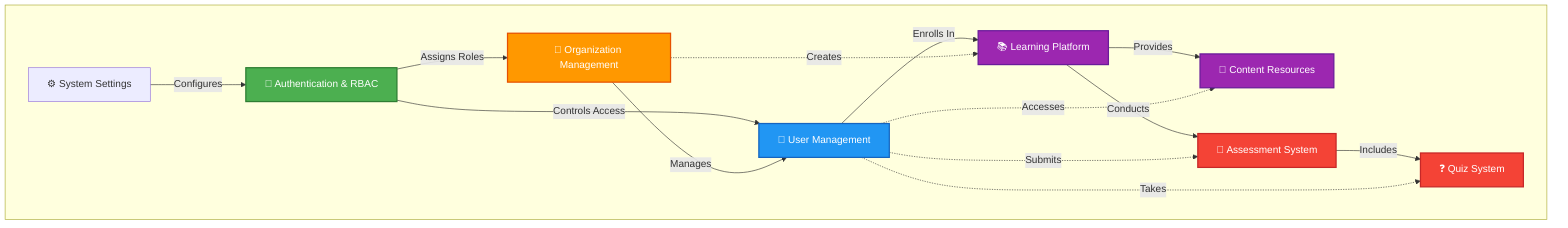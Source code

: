 graph TB
    %% Style definitions
    classDef authStyle fill:#4CAF50,stroke:#2E7D32,stroke-width:2px,color:#fff
    classDef userStyle fill:#2196F3,stroke:#1565C0,stroke-width:2px,color:#fff
    classDef orgStyle fill:#FF9800,stroke:#E65100,stroke-width:2px,color:#fff
    classDef contentStyle fill:#9C27B0,stroke:#6A1B9A,stroke-width:2px,color:#fff
    classDef assessStyle fill:#F44336,stroke:#C62828,stroke-width:2px,color:#fff
    
    %% Main Components
    subgraph " "
        AUTH[🔐 Authentication & RBAC]
        ORG[🏢 Organization Management]
        USER[👤 User Management]
        LEARN[📚 Learning Platform]
        ASSESS[📝 Assessment System]
        CONTENT[📂 Content Resources]
        QUIZ[❓ Quiz System]
        SETTINGS[⚙️ System Settings]
    end
    
    %% Core Relationships
    AUTH --> |Controls Access| USER
    AUTH --> |Assigns Roles| ORG
    ORG --> |Manages| USER
    USER --> |Enrolls In| LEARN
    LEARN --> |Provides| CONTENT
    LEARN --> |Conducts| ASSESS
    ASSESS --> |Includes| QUIZ
    SETTINGS --> |Configures| AUTH
    
    %% Data Flow
    USER -.-> |Submits| ASSESS
    USER -.-> |Accesses| CONTENT
    USER -.-> |Takes| QUIZ
    ORG -.-> |Creates| LEARN
    
    %% Apply styles
    class AUTH authStyle
    class USER userStyle
    class ORG orgStyle
    class LEARN,CONTENT contentStyle
    class ASSESS,QUIZ assessStyle